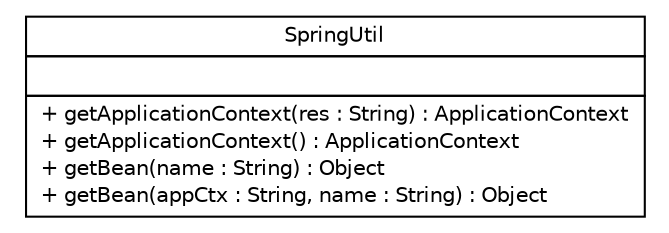 #!/usr/local/bin/dot
#
# Class diagram 
# Generated by UMLGraph version 5.1 (http://www.umlgraph.org/)
#

digraph G {
	edge [fontname="Helvetica",fontsize=10,labelfontname="Helvetica",labelfontsize=10];
	node [fontname="Helvetica",fontsize=10,shape=plaintext];
	nodesep=0.25;
	ranksep=0.5;
	// com.apporiented.hermesftp.SpringUtil
	c57 [label=<<table title="com.apporiented.hermesftp.SpringUtil" border="0" cellborder="1" cellspacing="0" cellpadding="2" port="p" href="./SpringUtil.html">
		<tr><td><table border="0" cellspacing="0" cellpadding="1">
<tr><td align="center" balign="center"> SpringUtil </td></tr>
		</table></td></tr>
		<tr><td><table border="0" cellspacing="0" cellpadding="1">
<tr><td align="left" balign="left">  </td></tr>
		</table></td></tr>
		<tr><td><table border="0" cellspacing="0" cellpadding="1">
<tr><td align="left" balign="left"> + getApplicationContext(res : String) : ApplicationContext </td></tr>
<tr><td align="left" balign="left"> + getApplicationContext() : ApplicationContext </td></tr>
<tr><td align="left" balign="left"> + getBean(name : String) : Object </td></tr>
<tr><td align="left" balign="left"> + getBean(appCtx : String, name : String) : Object </td></tr>
		</table></td></tr>
		</table>>, fontname="Helvetica", fontcolor="black", fontsize=10.0];
}

